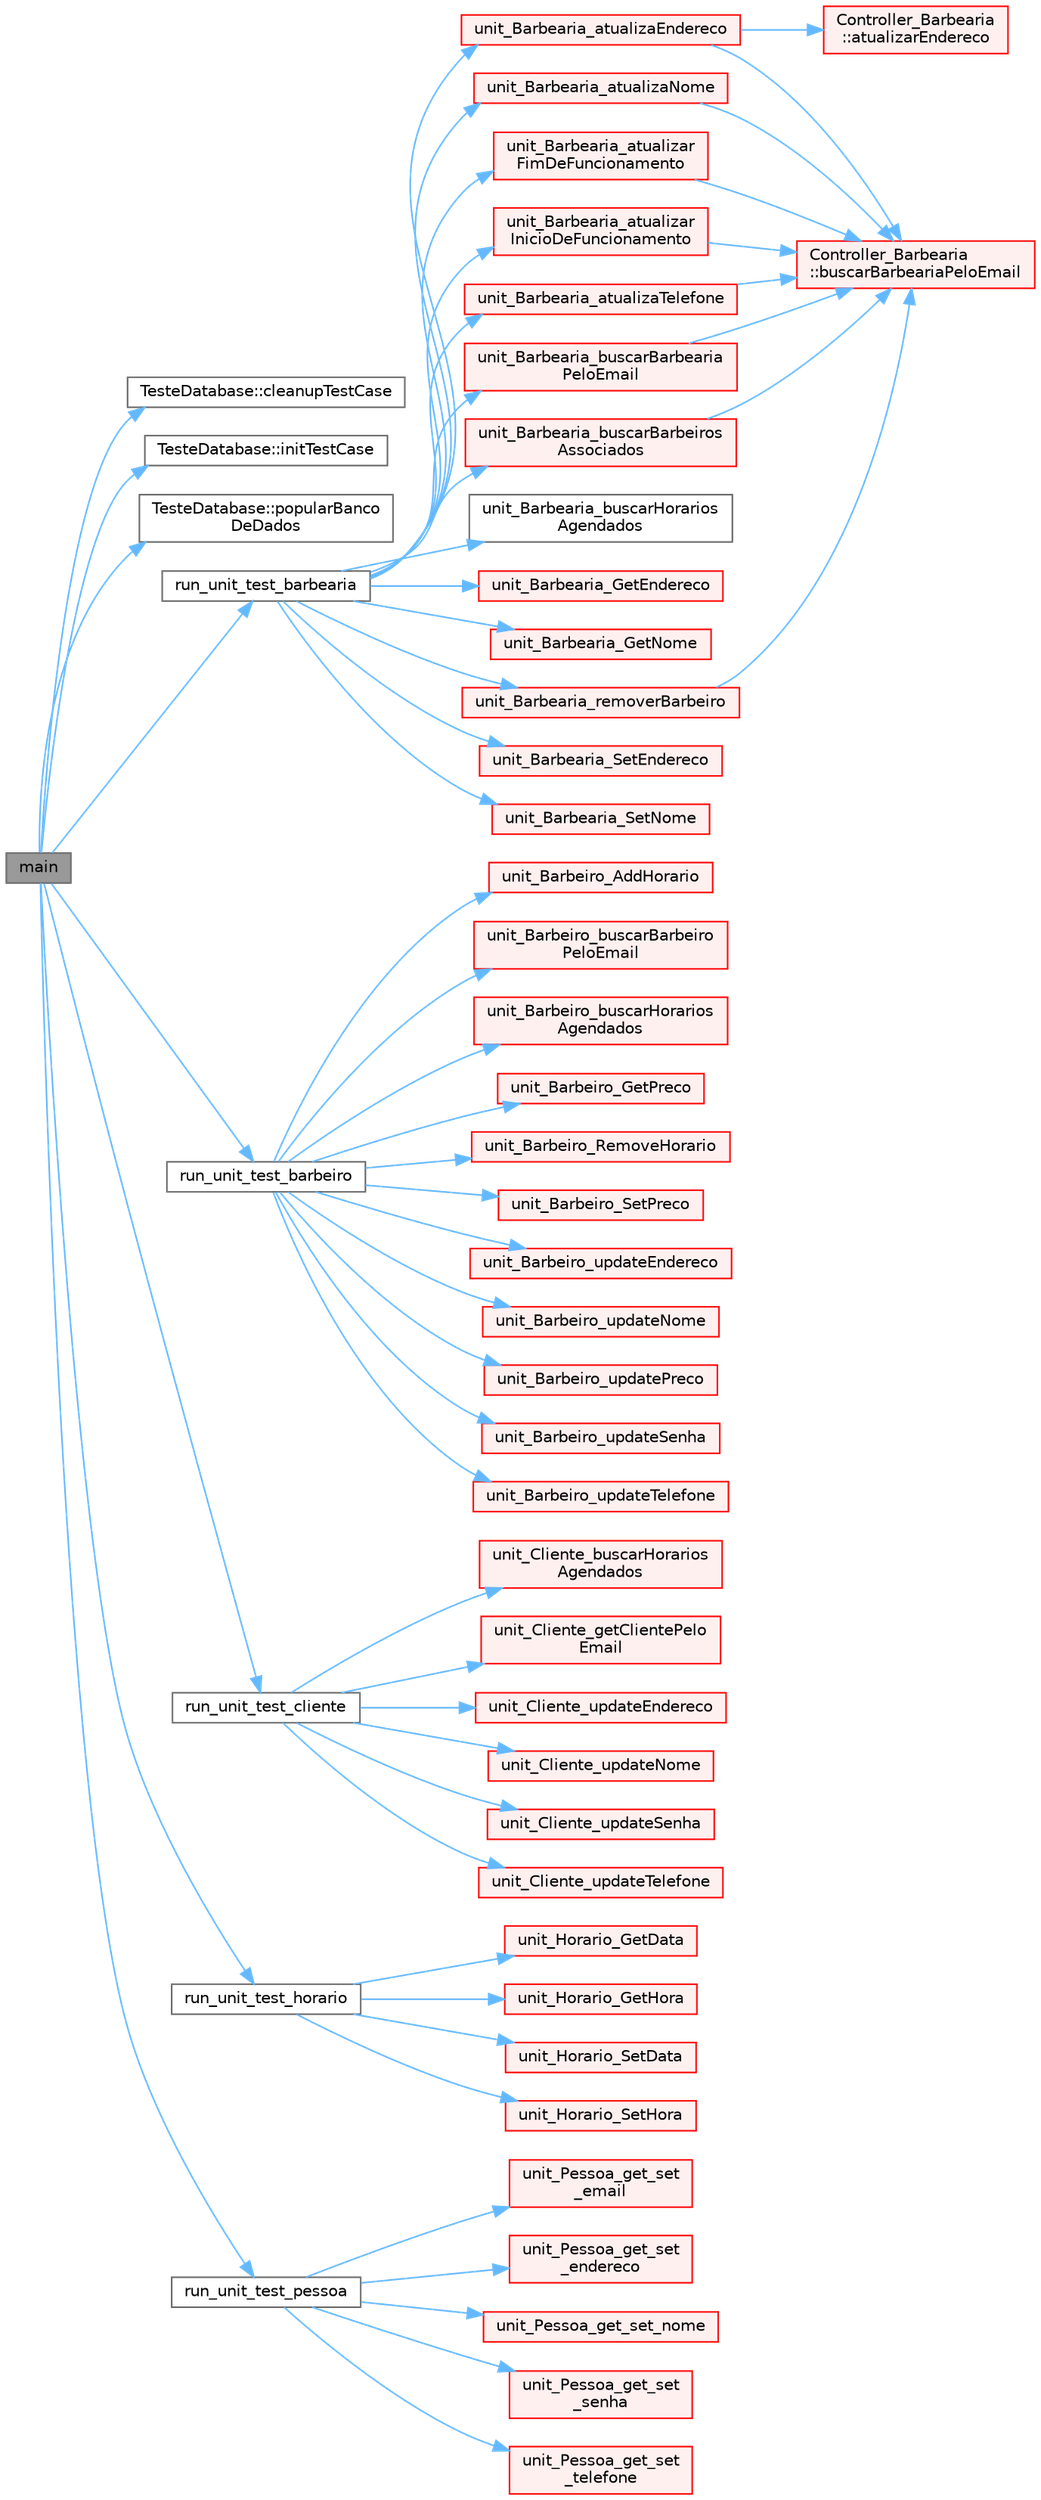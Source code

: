digraph "main"
{
 // LATEX_PDF_SIZE
  bgcolor="transparent";
  edge [fontname=Helvetica,fontsize=10,labelfontname=Helvetica,labelfontsize=10];
  node [fontname=Helvetica,fontsize=10,shape=box,height=0.2,width=0.4];
  rankdir="LR";
  Node1 [id="Node000001",label="main",height=0.2,width=0.4,color="gray40", fillcolor="grey60", style="filled", fontcolor="black",tooltip=" "];
  Node1 -> Node2 [id="edge1_Node000001_Node000002",color="steelblue1",style="solid",tooltip=" "];
  Node2 [id="Node000002",label="TesteDatabase::cleanupTestCase",height=0.2,width=0.4,color="grey40", fillcolor="white", style="filled",URL="$class_teste_database.html#abfe9c79616515056a5b83ead48b6232f",tooltip=" "];
  Node1 -> Node3 [id="edge2_Node000001_Node000003",color="steelblue1",style="solid",tooltip=" "];
  Node3 [id="Node000003",label="TesteDatabase::initTestCase",height=0.2,width=0.4,color="grey40", fillcolor="white", style="filled",URL="$class_teste_database.html#a79237792f0520912daee353b2c9ab39b",tooltip=" "];
  Node1 -> Node4 [id="edge3_Node000001_Node000004",color="steelblue1",style="solid",tooltip=" "];
  Node4 [id="Node000004",label="TesteDatabase::popularBanco\lDeDados",height=0.2,width=0.4,color="grey40", fillcolor="white", style="filled",URL="$class_teste_database.html#a6885c53c091b4eca3ef66092f89f9f8e",tooltip=" "];
  Node1 -> Node5 [id="edge4_Node000001_Node000005",color="steelblue1",style="solid",tooltip=" "];
  Node5 [id="Node000005",label="run_unit_test_barbearia",height=0.2,width=0.4,color="grey40", fillcolor="white", style="filled",URL="$unit__barbearia_8cpp.html#a2f665a11fa69c3619177d977abc52226",tooltip=" "];
  Node5 -> Node6 [id="edge5_Node000005_Node000006",color="steelblue1",style="solid",tooltip=" "];
  Node6 [id="Node000006",label="unit_Barbearia_atualizaEndereco",height=0.2,width=0.4,color="red", fillcolor="#FFF0F0", style="filled",URL="$unit__barbearia_8cpp.html#af9c402217296d08dee755771db09774c",tooltip=" "];
  Node6 -> Node7 [id="edge6_Node000006_Node000007",color="steelblue1",style="solid",tooltip=" "];
  Node7 [id="Node000007",label="Controller_Barbearia\l::atualizarEndereco",height=0.2,width=0.4,color="red", fillcolor="#FFF0F0", style="filled",URL="$class_controller___barbearia.html#ab9c191c2703f44cd55623507c06f08ad",tooltip="Atualiza o endereço da barbearia."];
  Node6 -> Node11 [id="edge7_Node000006_Node000011",color="steelblue1",style="solid",tooltip=" "];
  Node11 [id="Node000011",label="Controller_Barbearia\l::buscarBarbeariaPeloEmail",height=0.2,width=0.4,color="red", fillcolor="#FFF0F0", style="filled",URL="$class_controller___barbearia.html#aa4391f27313c42f55b37af15d640ee97",tooltip="Busca uma barbearia pelo email."];
  Node5 -> Node14 [id="edge8_Node000005_Node000014",color="steelblue1",style="solid",tooltip=" "];
  Node14 [id="Node000014",label="unit_Barbearia_atualizaNome",height=0.2,width=0.4,color="red", fillcolor="#FFF0F0", style="filled",URL="$unit__barbearia_8cpp.html#a2826900c009489d981441e0f5f67278f",tooltip=" "];
  Node14 -> Node11 [id="edge9_Node000014_Node000011",color="steelblue1",style="solid",tooltip=" "];
  Node5 -> Node18 [id="edge10_Node000005_Node000018",color="steelblue1",style="solid",tooltip=" "];
  Node18 [id="Node000018",label="unit_Barbearia_atualizar\lFimDeFuncionamento",height=0.2,width=0.4,color="red", fillcolor="#FFF0F0", style="filled",URL="$unit__barbearia_8cpp.html#af09c28fd2311aa14fb7866e1ddb7ffe7",tooltip=" "];
  Node18 -> Node11 [id="edge11_Node000018_Node000011",color="steelblue1",style="solid",tooltip=" "];
  Node5 -> Node22 [id="edge12_Node000005_Node000022",color="steelblue1",style="solid",tooltip=" "];
  Node22 [id="Node000022",label="unit_Barbearia_atualizar\lInicioDeFuncionamento",height=0.2,width=0.4,color="red", fillcolor="#FFF0F0", style="filled",URL="$unit__barbearia_8cpp.html#a6c2463c9208a7cb423dc9be908f94b8b",tooltip=" "];
  Node22 -> Node11 [id="edge13_Node000022_Node000011",color="steelblue1",style="solid",tooltip=" "];
  Node5 -> Node26 [id="edge14_Node000005_Node000026",color="steelblue1",style="solid",tooltip=" "];
  Node26 [id="Node000026",label="unit_Barbearia_atualizaTelefone",height=0.2,width=0.4,color="red", fillcolor="#FFF0F0", style="filled",URL="$unit__barbearia_8cpp.html#ad3dc4026c7604744261b910b0a74a7b8",tooltip=" "];
  Node26 -> Node11 [id="edge15_Node000026_Node000011",color="steelblue1",style="solid",tooltip=" "];
  Node5 -> Node30 [id="edge16_Node000005_Node000030",color="steelblue1",style="solid",tooltip=" "];
  Node30 [id="Node000030",label="unit_Barbearia_buscarBarbearia\lPeloEmail",height=0.2,width=0.4,color="red", fillcolor="#FFF0F0", style="filled",URL="$unit__barbearia_8cpp.html#a72fabfbd887329a9ffc75dc937c0d91d",tooltip=" "];
  Node30 -> Node11 [id="edge17_Node000030_Node000011",color="steelblue1",style="solid",tooltip=" "];
  Node5 -> Node31 [id="edge18_Node000005_Node000031",color="steelblue1",style="solid",tooltip=" "];
  Node31 [id="Node000031",label="unit_Barbearia_buscarBarbeiros\lAssociados",height=0.2,width=0.4,color="red", fillcolor="#FFF0F0", style="filled",URL="$unit__barbearia_8cpp.html#a747124cfd67faafd6583edc3c38d2273",tooltip=" "];
  Node31 -> Node11 [id="edge19_Node000031_Node000011",color="steelblue1",style="solid",tooltip=" "];
  Node5 -> Node36 [id="edge20_Node000005_Node000036",color="steelblue1",style="solid",tooltip=" "];
  Node36 [id="Node000036",label="unit_Barbearia_buscarHorarios\lAgendados",height=0.2,width=0.4,color="grey40", fillcolor="white", style="filled",URL="$unit__barbearia_8cpp.html#abffa7df3d495c1b52af6c0c59a016e46",tooltip=" "];
  Node5 -> Node37 [id="edge21_Node000005_Node000037",color="steelblue1",style="solid",tooltip=" "];
  Node37 [id="Node000037",label="unit_Barbearia_GetEndereco",height=0.2,width=0.4,color="red", fillcolor="#FFF0F0", style="filled",URL="$unit__barbearia_8cpp.html#a7c12735d20c4a9c9f227df2109ebb313",tooltip=" "];
  Node5 -> Node38 [id="edge22_Node000005_Node000038",color="steelblue1",style="solid",tooltip=" "];
  Node38 [id="Node000038",label="unit_Barbearia_GetNome",height=0.2,width=0.4,color="red", fillcolor="#FFF0F0", style="filled",URL="$unit__barbearia_8cpp.html#a7f6e2942334b3907df3d557dc8365a86",tooltip=" "];
  Node5 -> Node39 [id="edge23_Node000005_Node000039",color="steelblue1",style="solid",tooltip=" "];
  Node39 [id="Node000039",label="unit_Barbearia_removerBarbeiro",height=0.2,width=0.4,color="red", fillcolor="#FFF0F0", style="filled",URL="$unit__barbearia_8cpp.html#a932ed951d003fbfc763c8a3a18205a3a",tooltip=" "];
  Node39 -> Node11 [id="edge24_Node000039_Node000011",color="steelblue1",style="solid",tooltip=" "];
  Node5 -> Node45 [id="edge25_Node000005_Node000045",color="steelblue1",style="solid",tooltip=" "];
  Node45 [id="Node000045",label="unit_Barbearia_SetEndereco",height=0.2,width=0.4,color="red", fillcolor="#FFF0F0", style="filled",URL="$unit__barbearia_8cpp.html#a098e9aef2a21ef2411f376d9907736e8",tooltip=" "];
  Node5 -> Node47 [id="edge26_Node000005_Node000047",color="steelblue1",style="solid",tooltip=" "];
  Node47 [id="Node000047",label="unit_Barbearia_SetNome",height=0.2,width=0.4,color="red", fillcolor="#FFF0F0", style="filled",URL="$unit__barbearia_8cpp.html#a80f2d8f268e85f2b498328f58779f5e0",tooltip=" "];
  Node1 -> Node48 [id="edge27_Node000001_Node000048",color="steelblue1",style="solid",tooltip=" "];
  Node48 [id="Node000048",label="run_unit_test_barbeiro",height=0.2,width=0.4,color="grey40", fillcolor="white", style="filled",URL="$unit__barbeiro_8cpp.html#a42eb2fdea3998103d34609226f46301e",tooltip=" "];
  Node48 -> Node49 [id="edge28_Node000048_Node000049",color="steelblue1",style="solid",tooltip=" "];
  Node49 [id="Node000049",label="unit_Barbeiro_AddHorario",height=0.2,width=0.4,color="red", fillcolor="#FFF0F0", style="filled",URL="$unit__barbeiro_8cpp.html#a3df1aa79c1402134b3edc5a028238a43",tooltip=" "];
  Node48 -> Node51 [id="edge29_Node000048_Node000051",color="steelblue1",style="solid",tooltip=" "];
  Node51 [id="Node000051",label="unit_Barbeiro_buscarBarbeiro\lPeloEmail",height=0.2,width=0.4,color="red", fillcolor="#FFF0F0", style="filled",URL="$unit__barbeiro_8cpp.html#a07eba0007cd6d6ee48f588f66a938888",tooltip=" "];
  Node48 -> Node56 [id="edge30_Node000048_Node000056",color="steelblue1",style="solid",tooltip=" "];
  Node56 [id="Node000056",label="unit_Barbeiro_buscarHorarios\lAgendados",height=0.2,width=0.4,color="red", fillcolor="#FFF0F0", style="filled",URL="$unit__barbeiro_8cpp.html#a2bb9b9a5138622fe33a9e815256eef40",tooltip=" "];
  Node48 -> Node60 [id="edge31_Node000048_Node000060",color="steelblue1",style="solid",tooltip=" "];
  Node60 [id="Node000060",label="unit_Barbeiro_GetPreco",height=0.2,width=0.4,color="red", fillcolor="#FFF0F0", style="filled",URL="$unit__barbeiro_8cpp.html#a9ec46269ed24b807c6d31f81a56f7102",tooltip=" "];
  Node48 -> Node62 [id="edge32_Node000048_Node000062",color="steelblue1",style="solid",tooltip=" "];
  Node62 [id="Node000062",label="unit_Barbeiro_RemoveHorario",height=0.2,width=0.4,color="red", fillcolor="#FFF0F0", style="filled",URL="$unit__barbeiro_8cpp.html#a1f7468e52c3703d588f15340cac977e1",tooltip=" "];
  Node48 -> Node66 [id="edge33_Node000048_Node000066",color="steelblue1",style="solid",tooltip=" "];
  Node66 [id="Node000066",label="unit_Barbeiro_SetPreco",height=0.2,width=0.4,color="red", fillcolor="#FFF0F0", style="filled",URL="$unit__barbeiro_8cpp.html#a5931c31bd3d7218abbcdc47785f685e1",tooltip=" "];
  Node48 -> Node68 [id="edge34_Node000048_Node000068",color="steelblue1",style="solid",tooltip=" "];
  Node68 [id="Node000068",label="unit_Barbeiro_updateEndereco",height=0.2,width=0.4,color="red", fillcolor="#FFF0F0", style="filled",URL="$unit__barbeiro_8cpp.html#ab80c567f7a84e1d1587a4763e5c2d20c",tooltip=" "];
  Node48 -> Node73 [id="edge35_Node000048_Node000073",color="steelblue1",style="solid",tooltip=" "];
  Node73 [id="Node000073",label="unit_Barbeiro_updateNome",height=0.2,width=0.4,color="red", fillcolor="#FFF0F0", style="filled",URL="$unit__barbeiro_8cpp.html#aa5333406d6694de944cd1889f4a7d8e5",tooltip=" "];
  Node48 -> Node77 [id="edge36_Node000048_Node000077",color="steelblue1",style="solid",tooltip=" "];
  Node77 [id="Node000077",label="unit_Barbeiro_updatePreco",height=0.2,width=0.4,color="red", fillcolor="#FFF0F0", style="filled",URL="$unit__barbeiro_8cpp.html#ad67fb29da1a5cd3809ba6ea9b0ec8d6e",tooltip=" "];
  Node48 -> Node80 [id="edge37_Node000048_Node000080",color="steelblue1",style="solid",tooltip=" "];
  Node80 [id="Node000080",label="unit_Barbeiro_updateSenha",height=0.2,width=0.4,color="red", fillcolor="#FFF0F0", style="filled",URL="$unit__barbeiro_8cpp.html#aae8019e14db5ab6bccb174e30adfa5b0",tooltip=" "];
  Node48 -> Node85 [id="edge38_Node000048_Node000085",color="steelblue1",style="solid",tooltip=" "];
  Node85 [id="Node000085",label="unit_Barbeiro_updateTelefone",height=0.2,width=0.4,color="red", fillcolor="#FFF0F0", style="filled",URL="$unit__barbeiro_8cpp.html#a6b21bb21da812d469b51d28ff461dd10",tooltip=" "];
  Node1 -> Node89 [id="edge39_Node000001_Node000089",color="steelblue1",style="solid",tooltip=" "];
  Node89 [id="Node000089",label="run_unit_test_cliente",height=0.2,width=0.4,color="grey40", fillcolor="white", style="filled",URL="$unit__cliente_8cpp.html#a4d134b7f0141f14318ba68008080356e",tooltip="Executa todos os testes unitários para a classe Cliente."];
  Node89 -> Node90 [id="edge40_Node000089_Node000090",color="steelblue1",style="solid",tooltip=" "];
  Node90 [id="Node000090",label="unit_Cliente_buscarHorarios\lAgendados",height=0.2,width=0.4,color="red", fillcolor="#FFF0F0", style="filled",URL="$unit__cliente_8cpp.html#ac55ec9b64456b65bbde31a103d36285f",tooltip="Testa a função buscarHorariosAgendados da classe Controller_Cliente."];
  Node89 -> Node95 [id="edge41_Node000089_Node000095",color="steelblue1",style="solid",tooltip=" "];
  Node95 [id="Node000095",label="unit_Cliente_getClientePelo\lEmail",height=0.2,width=0.4,color="red", fillcolor="#FFF0F0", style="filled",URL="$unit__cliente_8cpp.html#ad500573866d7257b93169cc39bee6120",tooltip="Testa a função getClientePeloEmail da classe Controller_Cliente."];
  Node89 -> Node96 [id="edge42_Node000089_Node000096",color="steelblue1",style="solid",tooltip=" "];
  Node96 [id="Node000096",label="unit_Cliente_updateEndereco",height=0.2,width=0.4,color="red", fillcolor="#FFF0F0", style="filled",URL="$unit__cliente_8cpp.html#af637a0ef6fa350005bd876884f0653b8",tooltip="Testa a função updateEndereco da classe Controller_Cliente."];
  Node89 -> Node99 [id="edge43_Node000089_Node000099",color="steelblue1",style="solid",tooltip=" "];
  Node99 [id="Node000099",label="unit_Cliente_updateNome",height=0.2,width=0.4,color="red", fillcolor="#FFF0F0", style="filled",URL="$unit__cliente_8cpp.html#aead82c822d8c4699266e66214c52cffa",tooltip="Testa a função updateNome da classe Controller_Cliente."];
  Node89 -> Node102 [id="edge44_Node000089_Node000102",color="steelblue1",style="solid",tooltip=" "];
  Node102 [id="Node000102",label="unit_Cliente_updateSenha",height=0.2,width=0.4,color="red", fillcolor="#FFF0F0", style="filled",URL="$unit__cliente_8cpp.html#ab6e04f3baedd46b01bfc9dce6156fde3",tooltip="Testa a função updateSenha da classe Controller_Cliente."];
  Node89 -> Node105 [id="edge45_Node000089_Node000105",color="steelblue1",style="solid",tooltip=" "];
  Node105 [id="Node000105",label="unit_Cliente_updateTelefone",height=0.2,width=0.4,color="red", fillcolor="#FFF0F0", style="filled",URL="$unit__cliente_8cpp.html#a5622bb08a67da9d60a6f7258ac8184ca",tooltip="Testa a função updateTelefone da classe Controller_Cliente."];
  Node1 -> Node108 [id="edge46_Node000001_Node000108",color="steelblue1",style="solid",tooltip=" "];
  Node108 [id="Node000108",label="run_unit_test_horario",height=0.2,width=0.4,color="grey40", fillcolor="white", style="filled",URL="$unit__horario_8cpp.html#aeb537e7baefa90f8f98ebc2a36d81e32",tooltip="Executa todos os testes unitários para a classe Horario."];
  Node108 -> Node109 [id="edge47_Node000108_Node000109",color="steelblue1",style="solid",tooltip=" "];
  Node109 [id="Node000109",label="unit_Horario_GetData",height=0.2,width=0.4,color="red", fillcolor="#FFF0F0", style="filled",URL="$unit__horario_8cpp.html#a6583440537c4516278b926b84b62bae6",tooltip="Testa a função de obtenção da data para a classe Horario."];
  Node108 -> Node111 [id="edge48_Node000108_Node000111",color="steelblue1",style="solid",tooltip=" "];
  Node111 [id="Node000111",label="unit_Horario_GetHora",height=0.2,width=0.4,color="red", fillcolor="#FFF0F0", style="filled",URL="$unit__horario_8cpp.html#a355b553cdc4b3405ffe54b1467427fd1",tooltip="Testa a função de obtenção da hora para a classe Horario."];
  Node108 -> Node113 [id="edge49_Node000108_Node000113",color="steelblue1",style="solid",tooltip=" "];
  Node113 [id="Node000113",label="unit_Horario_SetData",height=0.2,width=0.4,color="red", fillcolor="#FFF0F0", style="filled",URL="$unit__horario_8cpp.html#aa33abea559a73d6593c36aa8f04dabf5",tooltip="Testa a função de configuração da data para a classe Horario."];
  Node108 -> Node115 [id="edge50_Node000108_Node000115",color="steelblue1",style="solid",tooltip=" "];
  Node115 [id="Node000115",label="unit_Horario_SetHora",height=0.2,width=0.4,color="red", fillcolor="#FFF0F0", style="filled",URL="$unit__horario_8cpp.html#aff4db471b057475cd4822a6c7d16ea1a",tooltip="Testa a função de configuração da hora para a classe Horario."];
  Node1 -> Node117 [id="edge51_Node000001_Node000117",color="steelblue1",style="solid",tooltip=" "];
  Node117 [id="Node000117",label="run_unit_test_pessoa",height=0.2,width=0.4,color="grey40", fillcolor="white", style="filled",URL="$unit__pessoa_8cpp.html#ae4dc202702283199027582f3fad00b0e",tooltip="Executa todos os testes unitários para a classe Pessoa."];
  Node117 -> Node118 [id="edge52_Node000117_Node000118",color="steelblue1",style="solid",tooltip=" "];
  Node118 [id="Node000118",label="unit_Pessoa_get_set\l_email",height=0.2,width=0.4,color="red", fillcolor="#FFF0F0", style="filled",URL="$unit__pessoa_8cpp.html#a8ed175d1b1afc194c947770e77828931",tooltip="Testa a função de set e get do email para a classe Pessoa."];
  Node117 -> Node120 [id="edge53_Node000117_Node000120",color="steelblue1",style="solid",tooltip=" "];
  Node120 [id="Node000120",label="unit_Pessoa_get_set\l_endereco",height=0.2,width=0.4,color="red", fillcolor="#FFF0F0", style="filled",URL="$unit__pessoa_8cpp.html#addae2586a04a9d714cc6a81ff372c013",tooltip="Testa a função de set e get do endereço para a classe Pessoa."];
  Node117 -> Node121 [id="edge54_Node000117_Node000121",color="steelblue1",style="solid",tooltip=" "];
  Node121 [id="Node000121",label="unit_Pessoa_get_set_nome",height=0.2,width=0.4,color="red", fillcolor="#FFF0F0", style="filled",URL="$unit__pessoa_8cpp.html#aa5dad8d04783572e05ec388f40cfc1b2",tooltip="Testa a função de set e get do nome para a classe Pessoa."];
  Node117 -> Node122 [id="edge55_Node000117_Node000122",color="steelblue1",style="solid",tooltip=" "];
  Node122 [id="Node000122",label="unit_Pessoa_get_set\l_senha",height=0.2,width=0.4,color="red", fillcolor="#FFF0F0", style="filled",URL="$unit__pessoa_8cpp.html#a352ce7def1e3f83566ccd0555541f5ed",tooltip="Testa a função de set e get da senha para a classe Pessoa."];
  Node117 -> Node123 [id="edge56_Node000117_Node000123",color="steelblue1",style="solid",tooltip=" "];
  Node123 [id="Node000123",label="unit_Pessoa_get_set\l_telefone",height=0.2,width=0.4,color="red", fillcolor="#FFF0F0", style="filled",URL="$unit__pessoa_8cpp.html#af3f7eb4f50949662723fb62dd848a8be",tooltip="Testa a função de set e get do telefone para a classe Pessoa."];
}
